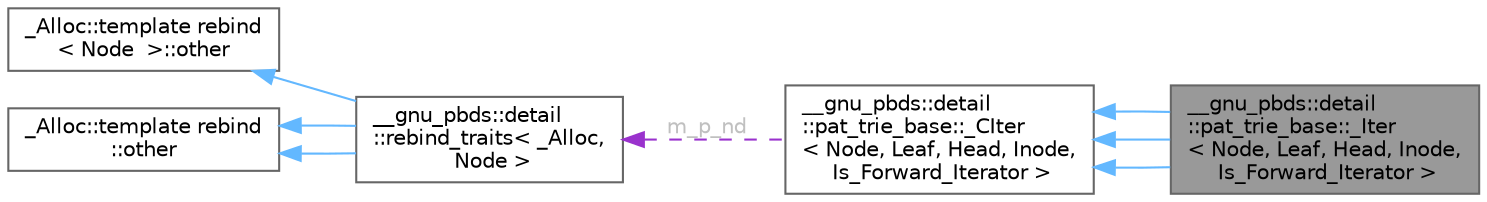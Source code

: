 digraph "__gnu_pbds::detail::pat_trie_base::_Iter&lt; Node, Leaf, Head, Inode, Is_Forward_Iterator &gt;"
{
 // LATEX_PDF_SIZE
  bgcolor="transparent";
  edge [fontname=Helvetica,fontsize=10,labelfontname=Helvetica,labelfontsize=10];
  node [fontname=Helvetica,fontsize=10,shape=box,height=0.2,width=0.4];
  rankdir="LR";
  Node1 [id="Node000001",label="__gnu_pbds::detail\l::pat_trie_base::_Iter\l\< Node, Leaf, Head, Inode,\l Is_Forward_Iterator \>",height=0.2,width=0.4,color="gray40", fillcolor="grey60", style="filled", fontcolor="black",tooltip="Iterator."];
  Node2 -> Node1 [id="edge15_Node000001_Node000002",dir="back",color="steelblue1",style="solid",tooltip=" "];
  Node2 [id="Node000002",label="__gnu_pbds::detail\l::pat_trie_base::_CIter\l\< Node, Leaf, Head, Inode,\l Is_Forward_Iterator \>",height=0.2,width=0.4,color="gray40", fillcolor="white", style="filled",URL="$class____gnu__pbds_1_1detail_1_1pat__trie__base_1_1___c_iter.html",tooltip="Const iterator."];
  Node3 -> Node2 [id="edge16_Node000002_Node000003",dir="back",color="darkorchid3",style="dashed",tooltip=" ",label=" m_p_nd",fontcolor="grey" ];
  Node3 [id="Node000003",label="__gnu_pbds::detail\l::rebind_traits\< _Alloc,\l Node \>",height=0.2,width=0.4,color="gray40", fillcolor="white", style="filled",URL="$struct____gnu__pbds_1_1detail_1_1rebind__traits.html",tooltip=" "];
  Node4 -> Node3 [id="edge17_Node000003_Node000004",dir="back",color="steelblue1",style="solid",tooltip=" "];
  Node4 [id="Node000004",label="_Alloc::template rebind\l\< Node  \>::other",height=0.2,width=0.4,color="gray40", fillcolor="white", style="filled",tooltip=" "];
  Node5 -> Node3 [id="edge18_Node000003_Node000005",dir="back",color="steelblue1",style="solid",tooltip=" "];
  Node5 [id="Node000005",label="_Alloc::template rebind\l::other",height=0.2,width=0.4,color="gray40", fillcolor="white", style="filled",tooltip=" "];
  Node5 -> Node3 [id="edge19_Node000003_Node000005",dir="back",color="steelblue1",style="solid",tooltip=" "];
  Node2 -> Node1 [id="edge20_Node000001_Node000002",dir="back",color="steelblue1",style="solid",tooltip=" "];
  Node2 -> Node1 [id="edge21_Node000001_Node000002",dir="back",color="steelblue1",style="solid",tooltip=" "];
}
